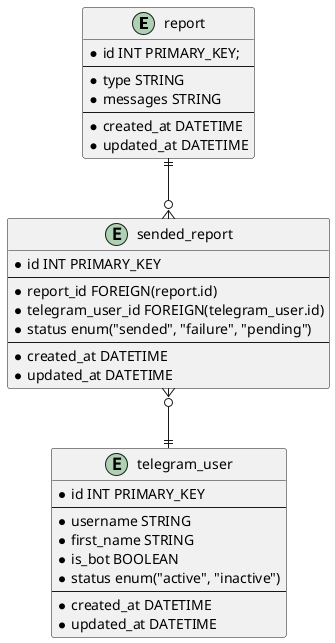 @startuml


entity report {
    * id INT PRIMARY_KEY;
    --
    * type STRING
    ' tipe laporan : siaga, bahaya, laporan
    * messages STRING
    --
    * created_at DATETIME
    * updated_at DATETIME
}

entity telegram_user {
    * id INT PRIMARY_KEY
    --
    * username STRING
    * first_name STRING
    * is_bot BOOLEAN
    * status enum("active", "inactive")
    --
    * created_at DATETIME
    * updated_at DATETIME
}

entity sended_report {
    * id INT PRIMARY_KEY
    --
    * report_id FOREIGN(report.id)
    * telegram_user_id FOREIGN(telegram_user.id)
    * status enum("sended", "failure", "pending")
    --
    * created_at DATETIME
    * updated_at DATETIME
}

report ||--o{ sended_report
sended_report }o--|| telegram_user



@enduml